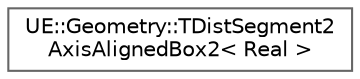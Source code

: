 digraph "Graphical Class Hierarchy"
{
 // INTERACTIVE_SVG=YES
 // LATEX_PDF_SIZE
  bgcolor="transparent";
  edge [fontname=Helvetica,fontsize=10,labelfontname=Helvetica,labelfontsize=10];
  node [fontname=Helvetica,fontsize=10,shape=box,height=0.2,width=0.4];
  rankdir="LR";
  Node0 [id="Node000000",label="UE::Geometry::TDistSegment2\lAxisAlignedBox2\< Real \>",height=0.2,width=0.4,color="grey40", fillcolor="white", style="filled",URL="$d5/d20/classUE_1_1Geometry_1_1TDistSegment2AxisAlignedBox2.html",tooltip="Compute unsigned distance between 2D segment and 2D axis aligned box."];
}
